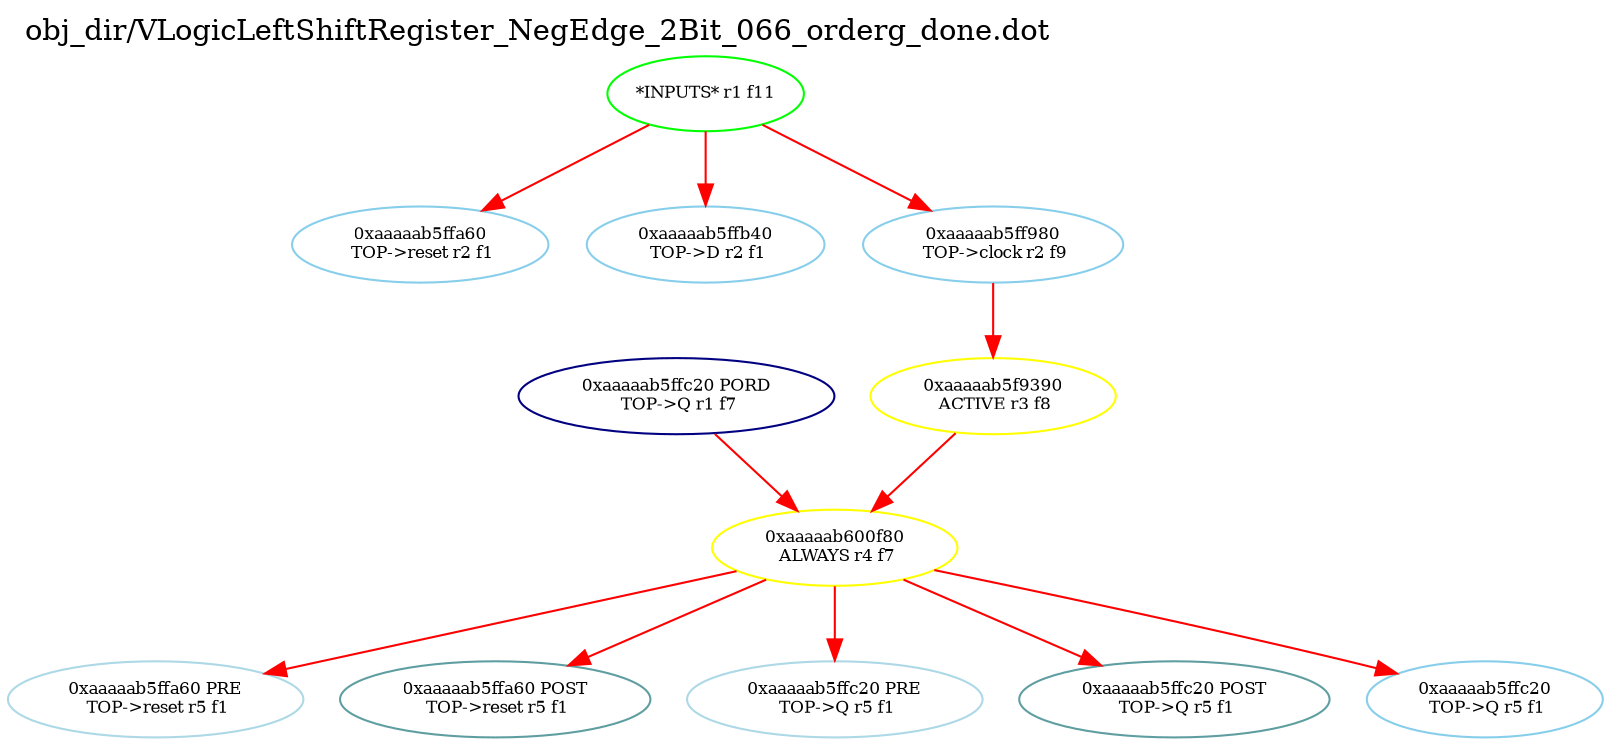 digraph v3graph {
	graph	[label="obj_dir/VLogicLeftShiftRegister_NegEdge_2Bit_066_orderg_done.dot",
		 labelloc=t, labeljust=l,
		 //size="7.5,10",
		 rankdir=TB];
	n0xaaaaab5ff7c0_0	[fontsize=8 label="0xaaaaab5ffc20 PORD\n TOP->Q r1 f7", color=NavyBlue];
	n1	[fontsize=8 label="*INPUTS* r1 f11", color=green];
	n0xaaaaab5ff7c0_2	[fontsize=8 label="0xaaaaab5ffa60\n TOP->reset r2 f1", color=skyblue];
	n0xaaaaab5ff7c0_3	[fontsize=8 label="0xaaaaab5ffb40\n TOP->D r2 f1", color=skyblue];
	n0xaaaaab5ff7c0_4	[fontsize=8 label="0xaaaaab5ff980\n TOP->clock r2 f9", color=skyblue];
	n0xaaaaab5ff7c0_5	[fontsize=8 label="0xaaaaab5f9390\n ACTIVE r3 f8", color=yellow];
	n0xaaaaab5ff7c0_6	[fontsize=8 label="0xaaaaab600f80\n ALWAYS r4 f7", color=yellow];
	n0xaaaaab5ff7c0_7	[fontsize=8 label="0xaaaaab5ffa60 PRE\n TOP->reset r5 f1", color=lightblue];
	n0xaaaaab5ff7c0_8	[fontsize=8 label="0xaaaaab5ffa60 POST\n TOP->reset r5 f1", color=CadetBlue];
	n0xaaaaab5ff7c0_9	[fontsize=8 label="0xaaaaab5ffc20 PRE\n TOP->Q r5 f1", color=lightblue];
	n0xaaaaab5ff7c0_10	[fontsize=8 label="0xaaaaab5ffc20 POST\n TOP->Q r5 f1", color=CadetBlue];
	n0xaaaaab5ff7c0_11	[fontsize=8 label="0xaaaaab5ffc20\n TOP->Q r5 f1", color=skyblue];
	n0xaaaaab5ff7c0_0 -> n0xaaaaab5ff7c0_6 [fontsize=8 label="" weight=32 color=red];
	n1 -> n0xaaaaab5ff7c0_2 [fontsize=8 label="" weight=1 color=red];
	n1 -> n0xaaaaab5ff7c0_3 [fontsize=8 label="" weight=1 color=red];
	n1 -> n0xaaaaab5ff7c0_4 [fontsize=8 label="" weight=1 color=red];
	n0xaaaaab5ff7c0_4 -> n0xaaaaab5ff7c0_5 [fontsize=8 label="" weight=8 color=red];
	n0xaaaaab5ff7c0_5 -> n0xaaaaab5ff7c0_6 [fontsize=8 label="" weight=32 color=red];
	n0xaaaaab5ff7c0_6 -> n0xaaaaab5ff7c0_7 [fontsize=8 label="" weight=32 color=red];
	n0xaaaaab5ff7c0_6 -> n0xaaaaab5ff7c0_8 [fontsize=8 label="" weight=2 color=red];
	n0xaaaaab5ff7c0_6 -> n0xaaaaab5ff7c0_9 [fontsize=8 label="" weight=32 color=red];
	n0xaaaaab5ff7c0_6 -> n0xaaaaab5ff7c0_10 [fontsize=8 label="" weight=2 color=red];
	n0xaaaaab5ff7c0_6 -> n0xaaaaab5ff7c0_11 [fontsize=8 label="" weight=32 color=red];
}
